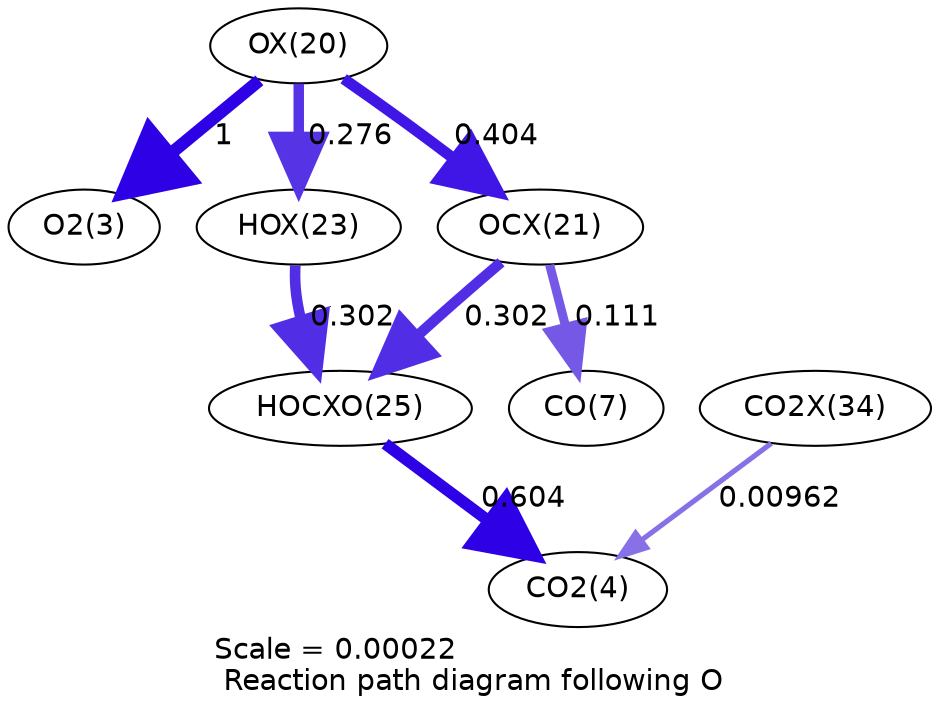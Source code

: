 digraph reaction_paths {
center=1;
s30 -> s5[fontname="Helvetica", penwidth=6, arrowsize=3, color="0.7, 1.5, 0.9"
, label=" 1"];
s30 -> s33[fontname="Helvetica", penwidth=5.03, arrowsize=2.51, color="0.7, 0.776, 0.9"
, label=" 0.276"];
s30 -> s31[fontname="Helvetica", penwidth=5.31, arrowsize=2.66, color="0.7, 0.904, 0.9"
, label=" 0.404"];
s33 -> s35[fontname="Helvetica", penwidth=5.1, arrowsize=2.55, color="0.7, 0.802, 0.9"
, label=" 0.302"];
s31 -> s9[fontname="Helvetica", penwidth=4.34, arrowsize=2.17, color="0.7, 0.611, 0.9"
, label=" 0.111"];
s31 -> s35[fontname="Helvetica", penwidth=5.1, arrowsize=2.55, color="0.7, 0.802, 0.9"
, label=" 0.302"];
s35 -> s6[fontname="Helvetica", penwidth=5.62, arrowsize=2.81, color="0.7, 1.1, 0.9"
, label=" 0.604"];
s39 -> s6[fontname="Helvetica", penwidth=2.49, arrowsize=1.25, color="0.7, 0.51, 0.9"
, label=" 0.00962"];
s5 [ fontname="Helvetica", label="O2(3)"];
s6 [ fontname="Helvetica", label="CO2(4)"];
s9 [ fontname="Helvetica", label="CO(7)"];
s30 [ fontname="Helvetica", label="OX(20)"];
s31 [ fontname="Helvetica", label="OCX(21)"];
s33 [ fontname="Helvetica", label="HOX(23)"];
s35 [ fontname="Helvetica", label="HOCXO(25)"];
s39 [ fontname="Helvetica", label="CO2X(34)"];
 label = "Scale = 0.00022\l Reaction path diagram following O";
 fontname = "Helvetica";
}
